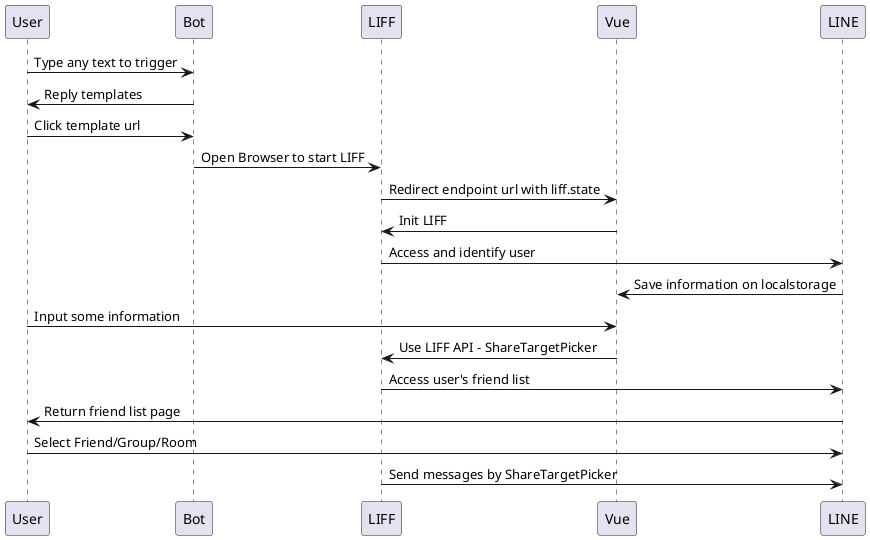 @startuml
User -> Bot: Type any text to trigger
Bot -> User: Reply templates
User -> Bot: Click template url
Bot -> LIFF: Open Browser to start LIFF
LIFF -> Vue: Redirect endpoint url with liff.state
Vue -> LIFF: Init LIFF
LIFF -> LINE: Access and identify user
LINE -> Vue: Save information on localstorage
User -> Vue: Input some information
Vue -> LIFF: Use LIFF API - ShareTargetPicker
LIFF -> LINE: Access user's friend list
LINE -> User: Return friend list page
User -> LINE: Select Friend/Group/Room 
LIFF -> LINE: Send messages by ShareTargetPicker
@enduml
